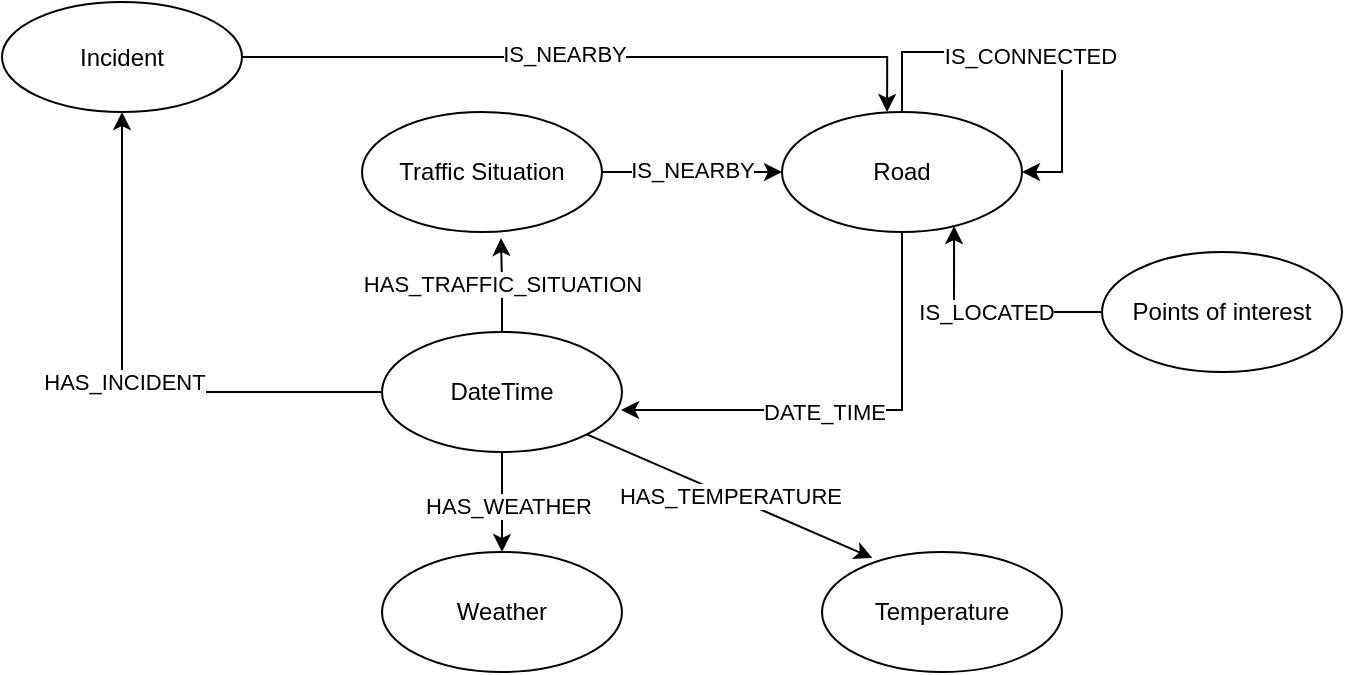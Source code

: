 <mxfile version="19.0.0" type="device"><diagram id="l6fLpSyLQ2XequCTy9tS" name="Page-1"><mxGraphModel dx="2413" dy="1914" grid="1" gridSize="10" guides="1" tooltips="1" connect="1" arrows="1" fold="1" page="1" pageScale="1" pageWidth="827" pageHeight="1169" math="0" shadow="0"><root><mxCell id="0"/><mxCell id="1" parent="0"/><mxCell id="zzLDpk-sGfUP1zNuHT5k-7" style="edgeStyle=orthogonalEdgeStyle;rounded=0;orthogonalLoop=1;jettySize=auto;html=1;entryX=0.996;entryY=0.65;entryDx=0;entryDy=0;entryPerimeter=0;" edge="1" parent="1" source="CVK_DnbALnRQpaXqQVXa-2" target="CVK_DnbALnRQpaXqQVXa-4"><mxGeometry relative="1" as="geometry"><Array as="points"><mxPoint x="-540" y="199"/></Array></mxGeometry></mxCell><mxCell id="zzLDpk-sGfUP1zNuHT5k-8" value="DATE_TIME" style="edgeLabel;html=1;align=center;verticalAlign=middle;resizable=0;points=[];" vertex="1" connectable="0" parent="zzLDpk-sGfUP1zNuHT5k-7"><mxGeometry x="0.094" y="2" relative="1" as="geometry"><mxPoint x="-3" y="-1" as="offset"/></mxGeometry></mxCell><mxCell id="CVK_DnbALnRQpaXqQVXa-2" value="Road" style="ellipse;whiteSpace=wrap;html=1;" parent="1" vertex="1"><mxGeometry x="-600" y="50" width="120" height="60" as="geometry"/></mxCell><mxCell id="CVK_DnbALnRQpaXqQVXa-13" value="IS_LOCATED" style="edgeStyle=orthogonalEdgeStyle;rounded=0;orthogonalLoop=1;jettySize=auto;html=1;entryX=0.717;entryY=0.95;entryDx=0;entryDy=0;entryPerimeter=0;" parent="1" source="CVK_DnbALnRQpaXqQVXa-3" target="CVK_DnbALnRQpaXqQVXa-2" edge="1"><mxGeometry relative="1" as="geometry"><mxPoint x="-490" y="130" as="targetPoint"/></mxGeometry></mxCell><mxCell id="CVK_DnbALnRQpaXqQVXa-3" value="Points of interest" style="ellipse;whiteSpace=wrap;html=1;" parent="1" vertex="1"><mxGeometry x="-440" y="120" width="120" height="60" as="geometry"/></mxCell><mxCell id="BgKfWiFMnTX2AtoJ_OBd-2" style="edgeStyle=orthogonalEdgeStyle;rounded=0;orthogonalLoop=1;jettySize=auto;html=1;entryX=0.5;entryY=0;entryDx=0;entryDy=0;" parent="1" source="CVK_DnbALnRQpaXqQVXa-4" target="BgKfWiFMnTX2AtoJ_OBd-1" edge="1"><mxGeometry relative="1" as="geometry"/></mxCell><mxCell id="BgKfWiFMnTX2AtoJ_OBd-3" value="HAS_WEATHER" style="edgeLabel;html=1;align=center;verticalAlign=middle;resizable=0;points=[];" parent="BgKfWiFMnTX2AtoJ_OBd-2" vertex="1" connectable="0"><mxGeometry x="0.08" y="3" relative="1" as="geometry"><mxPoint as="offset"/></mxGeometry></mxCell><mxCell id="jJKXX-mgVOs7kS4YwXCo-3" style="edgeStyle=orthogonalEdgeStyle;rounded=0;orthogonalLoop=1;jettySize=auto;html=1;" parent="1" source="CVK_DnbALnRQpaXqQVXa-4" target="jJKXX-mgVOs7kS4YwXCo-1" edge="1"><mxGeometry relative="1" as="geometry"/></mxCell><mxCell id="jJKXX-mgVOs7kS4YwXCo-4" value="HAS_INCIDENT" style="edgeLabel;html=1;align=center;verticalAlign=middle;resizable=0;points=[];" parent="jJKXX-mgVOs7kS4YwXCo-3" vertex="1" connectable="0"><mxGeometry y="-1" relative="1" as="geometry"><mxPoint as="offset"/></mxGeometry></mxCell><mxCell id="zzLDpk-sGfUP1zNuHT5k-4" value="HAS_TRAFFIC_SITUATION" style="edgeStyle=orthogonalEdgeStyle;rounded=0;orthogonalLoop=1;jettySize=auto;html=1;entryX=0.579;entryY=1.05;entryDx=0;entryDy=0;entryPerimeter=0;" edge="1" parent="1" source="CVK_DnbALnRQpaXqQVXa-4" target="CVK_DnbALnRQpaXqQVXa-5"><mxGeometry relative="1" as="geometry"/></mxCell><mxCell id="CVK_DnbALnRQpaXqQVXa-4" value="DateTime" style="ellipse;whiteSpace=wrap;html=1;" parent="1" vertex="1"><mxGeometry x="-800" y="160" width="120" height="60" as="geometry"/></mxCell><mxCell id="zzLDpk-sGfUP1zNuHT5k-3" style="edgeStyle=orthogonalEdgeStyle;rounded=0;orthogonalLoop=1;jettySize=auto;html=1;" edge="1" parent="1" source="CVK_DnbALnRQpaXqQVXa-5" target="CVK_DnbALnRQpaXqQVXa-2"><mxGeometry relative="1" as="geometry"/></mxCell><mxCell id="zzLDpk-sGfUP1zNuHT5k-6" value="IS_NEARBY" style="edgeLabel;html=1;align=center;verticalAlign=middle;resizable=0;points=[];" vertex="1" connectable="0" parent="zzLDpk-sGfUP1zNuHT5k-3"><mxGeometry x="-0.011" y="1" relative="1" as="geometry"><mxPoint as="offset"/></mxGeometry></mxCell><mxCell id="CVK_DnbALnRQpaXqQVXa-5" value="Traffic Situation" style="ellipse;whiteSpace=wrap;html=1;" parent="1" vertex="1"><mxGeometry x="-810" y="50" width="120" height="60" as="geometry"/></mxCell><mxCell id="BgKfWiFMnTX2AtoJ_OBd-1" value="Weather" style="ellipse;whiteSpace=wrap;html=1;" parent="1" vertex="1"><mxGeometry x="-800" y="270" width="120" height="60" as="geometry"/></mxCell><mxCell id="zzLDpk-sGfUP1zNuHT5k-1" style="edgeStyle=orthogonalEdgeStyle;rounded=0;orthogonalLoop=1;jettySize=auto;html=1;entryX=0.438;entryY=0;entryDx=0;entryDy=0;entryPerimeter=0;" edge="1" parent="1" source="jJKXX-mgVOs7kS4YwXCo-1" target="CVK_DnbALnRQpaXqQVXa-2"><mxGeometry relative="1" as="geometry"/></mxCell><mxCell id="zzLDpk-sGfUP1zNuHT5k-2" value="IS_NEARBY" style="edgeLabel;html=1;align=center;verticalAlign=middle;resizable=0;points=[];" vertex="1" connectable="0" parent="zzLDpk-sGfUP1zNuHT5k-1"><mxGeometry x="-0.083" y="3" relative="1" as="geometry"><mxPoint y="1" as="offset"/></mxGeometry></mxCell><mxCell id="jJKXX-mgVOs7kS4YwXCo-1" value="Incident&lt;br&gt;" style="ellipse;whiteSpace=wrap;html=1;" parent="1" vertex="1"><mxGeometry x="-990" y="-5" width="120" height="55" as="geometry"/></mxCell><mxCell id="jJKXX-mgVOs7kS4YwXCo-5" value="Temperature" style="ellipse;whiteSpace=wrap;html=1;" parent="1" vertex="1"><mxGeometry x="-580" y="270" width="120" height="60" as="geometry"/></mxCell><mxCell id="jJKXX-mgVOs7kS4YwXCo-6" value="HAS_TEMPERATURE" style="endArrow=classic;html=1;rounded=0;exitX=1;exitY=1;exitDx=0;exitDy=0;entryX=0.21;entryY=0.049;entryDx=0;entryDy=0;entryPerimeter=0;" parent="1" source="CVK_DnbALnRQpaXqQVXa-4" target="jJKXX-mgVOs7kS4YwXCo-5" edge="1"><mxGeometry width="50" height="50" relative="1" as="geometry"><mxPoint x="-700" y="460" as="sourcePoint"/><mxPoint x="-520" y="250" as="targetPoint"/></mxGeometry></mxCell><mxCell id="zzLDpk-sGfUP1zNuHT5k-10" style="edgeStyle=orthogonalEdgeStyle;rounded=0;orthogonalLoop=1;jettySize=auto;html=1;entryX=1;entryY=0.5;entryDx=0;entryDy=0;" edge="1" parent="1" source="CVK_DnbALnRQpaXqQVXa-2" target="CVK_DnbALnRQpaXqQVXa-2"><mxGeometry relative="1" as="geometry"><Array as="points"><mxPoint x="-540" y="20"/><mxPoint x="-460" y="20"/><mxPoint x="-460" y="80"/></Array></mxGeometry></mxCell><mxCell id="zzLDpk-sGfUP1zNuHT5k-11" value="IS_CONNECTED" style="edgeLabel;html=1;align=center;verticalAlign=middle;resizable=0;points=[];" vertex="1" connectable="0" parent="zzLDpk-sGfUP1zNuHT5k-10"><mxGeometry x="-0.012" y="-2" relative="1" as="geometry"><mxPoint as="offset"/></mxGeometry></mxCell></root></mxGraphModel></diagram></mxfile>